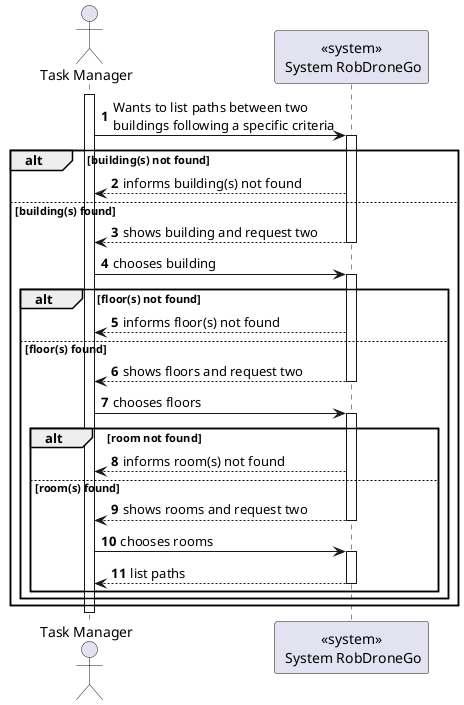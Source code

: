 @startuml
autonumber

actor "Task Manager" as usr

participant "<<system>>\n System RobDroneGo" as sys

activate usr
    usr -> sys : Wants to list paths between two \nbuildings following a specific criteria
    activate sys

            alt building(s) not found
                sys --> usr: informs building(s) not found
            else building(s) found
            sys --> usr : shows building and request two
        deactivate sys

        usr -> sys : chooses building
        activate sys
                alt floor(s) not found
                    sys --> usr: informs floor(s) not found
                else floor(s) found
                sys --> usr : shows floors and request two
        deactivate sys

        usr -> sys: chooses floors
        activate sys

                alt room not found
                    sys --> usr: informs room(s) not found
                else room(s) found
                    sys --> usr : shows rooms and request two
        deactivate sys

                usr -> sys: chooses rooms
                activate sys
                    sys --> usr: list paths

                deactivate sys

                    end
                end
            end
        deactivate sys
    deactivate usr

@enduml
